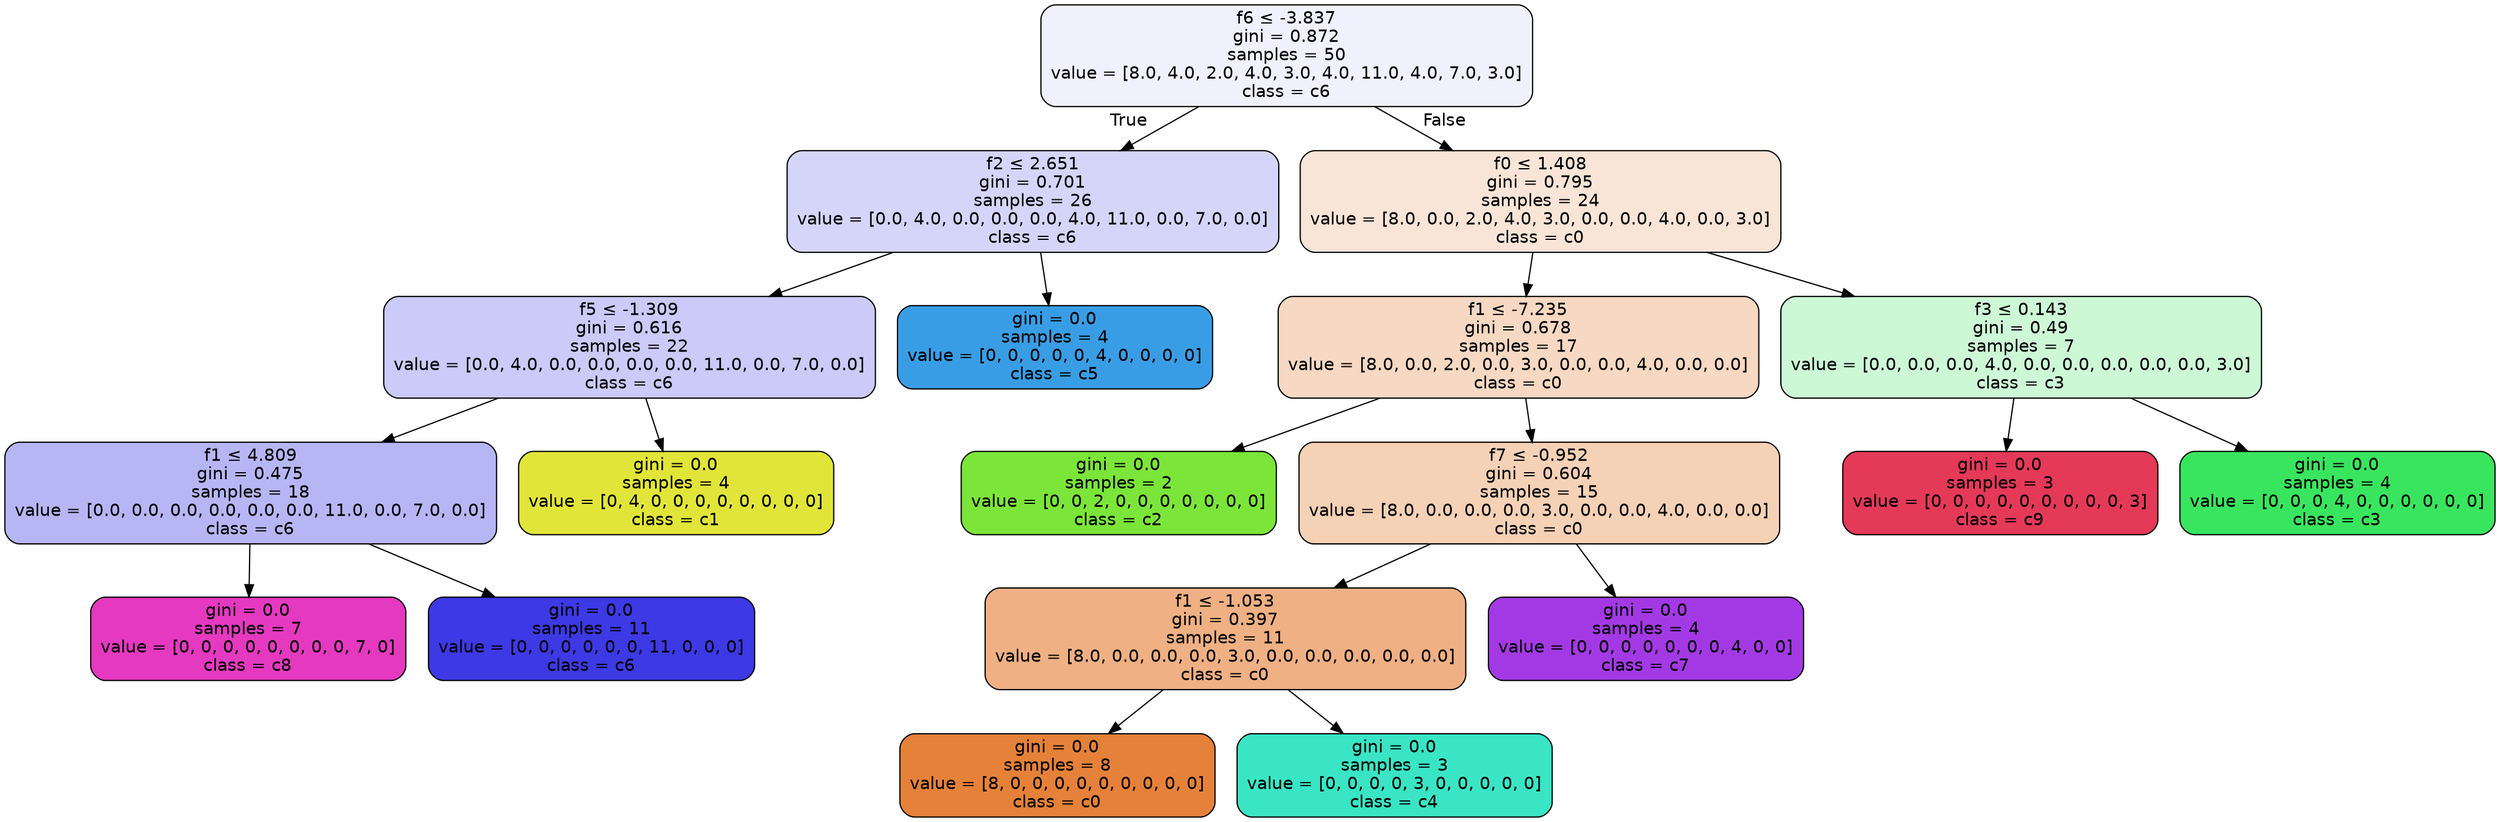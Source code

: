 digraph Tree {
node [shape=box, style="filled, rounded", color="black", fontname=helvetica] ;
edge [fontname=helvetica] ;
0 [label=<f6 &le; -3.837<br/>gini = 0.872<br/>samples = 50<br/>value = [8.0, 4.0, 2.0, 4.0, 3.0, 4.0, 11.0, 4.0, 7.0, 3.0]<br/>class = c6>, fillcolor="#3c39e512"] ;
1 [label=<f2 &le; 2.651<br/>gini = 0.701<br/>samples = 26<br/>value = [0.0, 4.0, 0.0, 0.0, 0.0, 4.0, 11.0, 0.0, 7.0, 0.0]<br/>class = c6>, fillcolor="#3c39e536"] ;
0 -> 1 [labeldistance=2.5, labelangle=45, headlabel="True"] ;
2 [label=<f5 &le; -1.309<br/>gini = 0.616<br/>samples = 22<br/>value = [0.0, 4.0, 0.0, 0.0, 0.0, 0.0, 11.0, 0.0, 7.0, 0.0]<br/>class = c6>, fillcolor="#3c39e544"] ;
1 -> 2 ;
3 [label=<f1 &le; 4.809<br/>gini = 0.475<br/>samples = 18<br/>value = [0.0, 0.0, 0.0, 0.0, 0.0, 0.0, 11.0, 0.0, 7.0, 0.0]<br/>class = c6>, fillcolor="#3c39e55d"] ;
2 -> 3 ;
4 [label=<gini = 0.0<br/>samples = 7<br/>value = [0, 0, 0, 0, 0, 0, 0, 0, 7, 0]<br/>class = c8>, fillcolor="#e539c0ff"] ;
3 -> 4 ;
5 [label=<gini = 0.0<br/>samples = 11<br/>value = [0, 0, 0, 0, 0, 0, 11, 0, 0, 0]<br/>class = c6>, fillcolor="#3c39e5ff"] ;
3 -> 5 ;
6 [label=<gini = 0.0<br/>samples = 4<br/>value = [0, 4, 0, 0, 0, 0, 0, 0, 0, 0]<br/>class = c1>, fillcolor="#e2e539ff"] ;
2 -> 6 ;
7 [label=<gini = 0.0<br/>samples = 4<br/>value = [0, 0, 0, 0, 0, 4, 0, 0, 0, 0]<br/>class = c5>, fillcolor="#399de5ff"] ;
1 -> 7 ;
8 [label=<f0 &le; 1.408<br/>gini = 0.795<br/>samples = 24<br/>value = [8.0, 0.0, 2.0, 4.0, 3.0, 0.0, 0.0, 4.0, 0.0, 3.0]<br/>class = c0>, fillcolor="#e5813933"] ;
0 -> 8 [labeldistance=2.5, labelangle=-45, headlabel="False"] ;
9 [label=<f1 &le; -7.235<br/>gini = 0.678<br/>samples = 17<br/>value = [8.0, 0.0, 2.0, 0.0, 3.0, 0.0, 0.0, 4.0, 0.0, 0.0]<br/>class = c0>, fillcolor="#e581394e"] ;
8 -> 9 ;
10 [label=<gini = 0.0<br/>samples = 2<br/>value = [0, 0, 2, 0, 0, 0, 0, 0, 0, 0]<br/>class = c2>, fillcolor="#7be539ff"] ;
9 -> 10 ;
11 [label=<f7 &le; -0.952<br/>gini = 0.604<br/>samples = 15<br/>value = [8.0, 0.0, 0.0, 0.0, 3.0, 0.0, 0.0, 4.0, 0.0, 0.0]<br/>class = c0>, fillcolor="#e581395d"] ;
9 -> 11 ;
12 [label=<f1 &le; -1.053<br/>gini = 0.397<br/>samples = 11<br/>value = [8.0, 0.0, 0.0, 0.0, 3.0, 0.0, 0.0, 0.0, 0.0, 0.0]<br/>class = c0>, fillcolor="#e581399f"] ;
11 -> 12 ;
13 [label=<gini = 0.0<br/>samples = 8<br/>value = [8, 0, 0, 0, 0, 0, 0, 0, 0, 0]<br/>class = c0>, fillcolor="#e58139ff"] ;
12 -> 13 ;
14 [label=<gini = 0.0<br/>samples = 3<br/>value = [0, 0, 0, 0, 3, 0, 0, 0, 0, 0]<br/>class = c4>, fillcolor="#39e5c5ff"] ;
12 -> 14 ;
15 [label=<gini = 0.0<br/>samples = 4<br/>value = [0, 0, 0, 0, 0, 0, 0, 4, 0, 0]<br/>class = c7>, fillcolor="#a339e5ff"] ;
11 -> 15 ;
16 [label=<f3 &le; 0.143<br/>gini = 0.49<br/>samples = 7<br/>value = [0.0, 0.0, 0.0, 4.0, 0.0, 0.0, 0.0, 0.0, 0.0, 3.0]<br/>class = c3>, fillcolor="#39e55e40"] ;
8 -> 16 ;
17 [label=<gini = 0.0<br/>samples = 3<br/>value = [0, 0, 0, 0, 0, 0, 0, 0, 0, 3]<br/>class = c9>, fillcolor="#e53958ff"] ;
16 -> 17 ;
18 [label=<gini = 0.0<br/>samples = 4<br/>value = [0, 0, 0, 4, 0, 0, 0, 0, 0, 0]<br/>class = c3>, fillcolor="#39e55eff"] ;
16 -> 18 ;
}
